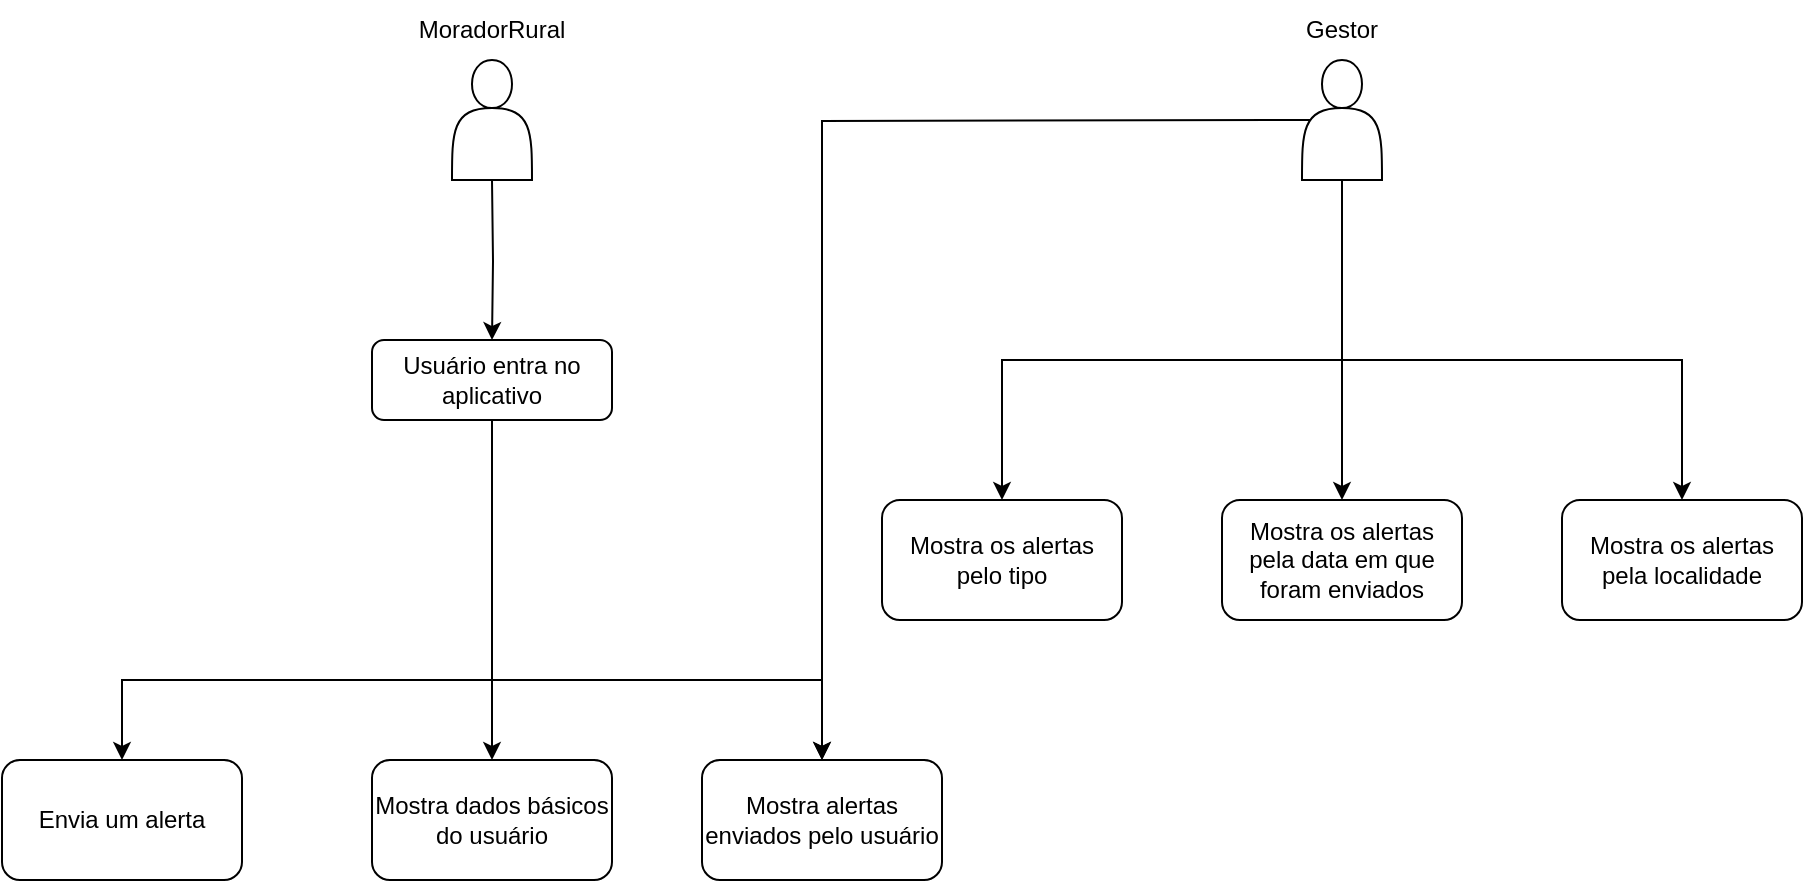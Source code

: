 <mxfile version="20.2.5"><diagram id="C5RBs43oDa-KdzZeNtuy" name="Page-1"><mxGraphModel dx="2889" dy="752" grid="1" gridSize="10" guides="1" tooltips="1" connect="1" arrows="1" fold="1" page="1" pageScale="1" pageWidth="827" pageHeight="1169" math="0" shadow="0"><root><mxCell id="WIyWlLk6GJQsqaUBKTNV-0"/><mxCell id="WIyWlLk6GJQsqaUBKTNV-1" parent="WIyWlLk6GJQsqaUBKTNV-0"/><mxCell id="5s3C-Z0IOpj77SfbL3rv-10" value="" style="edgeStyle=orthogonalEdgeStyle;rounded=0;orthogonalLoop=1;jettySize=auto;html=1;" edge="1" parent="WIyWlLk6GJQsqaUBKTNV-1" source="WIyWlLk6GJQsqaUBKTNV-3" target="5s3C-Z0IOpj77SfbL3rv-9"><mxGeometry relative="1" as="geometry"/></mxCell><mxCell id="WIyWlLk6GJQsqaUBKTNV-3" value="&lt;div&gt;Usuário entra no aplicativo&lt;/div&gt;" style="rounded=1;whiteSpace=wrap;html=1;fontSize=12;glass=0;strokeWidth=1;shadow=0;" parent="WIyWlLk6GJQsqaUBKTNV-1" vertex="1"><mxGeometry x="145" y="250" width="120" height="40" as="geometry"/></mxCell><mxCell id="5s3C-Z0IOpj77SfbL3rv-8" value="" style="edgeStyle=orthogonalEdgeStyle;rounded=0;orthogonalLoop=1;jettySize=auto;html=1;" edge="1" parent="WIyWlLk6GJQsqaUBKTNV-1" target="WIyWlLk6GJQsqaUBKTNV-3"><mxGeometry relative="1" as="geometry"><mxPoint x="205" y="170" as="sourcePoint"/></mxGeometry></mxCell><mxCell id="5s3C-Z0IOpj77SfbL3rv-17" style="edgeStyle=orthogonalEdgeStyle;rounded=0;orthogonalLoop=1;jettySize=auto;html=1;" edge="1" parent="WIyWlLk6GJQsqaUBKTNV-1" target="5s3C-Z0IOpj77SfbL3rv-11"><mxGeometry relative="1" as="geometry"><mxPoint x="615" y="140" as="sourcePoint"/></mxGeometry></mxCell><mxCell id="5s3C-Z0IOpj77SfbL3rv-19" style="edgeStyle=orthogonalEdgeStyle;rounded=0;orthogonalLoop=1;jettySize=auto;html=1;" edge="1" parent="WIyWlLk6GJQsqaUBKTNV-1" target="5s3C-Z0IOpj77SfbL3rv-18"><mxGeometry relative="1" as="geometry"><mxPoint x="630" y="170" as="sourcePoint"/><Array as="points"><mxPoint x="630" y="260"/><mxPoint x="460" y="260"/></Array></mxGeometry></mxCell><mxCell id="5s3C-Z0IOpj77SfbL3rv-9" value="&lt;div&gt;Mostra dados básicos do usuário&lt;/div&gt;" style="whiteSpace=wrap;html=1;rounded=1;glass=0;strokeWidth=1;shadow=0;" vertex="1" parent="WIyWlLk6GJQsqaUBKTNV-1"><mxGeometry x="145" y="460" width="120" height="60" as="geometry"/></mxCell><mxCell id="5s3C-Z0IOpj77SfbL3rv-11" value="&lt;div&gt;Mostra alertas enviados pelo usuário&lt;/div&gt;" style="rounded=1;whiteSpace=wrap;html=1;" vertex="1" parent="WIyWlLk6GJQsqaUBKTNV-1"><mxGeometry x="310" y="460" width="120" height="60" as="geometry"/></mxCell><mxCell id="5s3C-Z0IOpj77SfbL3rv-13" value="Envia um alerta" style="rounded=1;whiteSpace=wrap;html=1;" vertex="1" parent="WIyWlLk6GJQsqaUBKTNV-1"><mxGeometry x="-40" y="460" width="120" height="60" as="geometry"/></mxCell><mxCell id="5s3C-Z0IOpj77SfbL3rv-14" value="" style="endArrow=classic;html=1;rounded=0;entryX=0.5;entryY=0;entryDx=0;entryDy=0;" edge="1" parent="WIyWlLk6GJQsqaUBKTNV-1" target="5s3C-Z0IOpj77SfbL3rv-13"><mxGeometry width="50" height="50" relative="1" as="geometry"><mxPoint x="370" y="420" as="sourcePoint"/><mxPoint x="20" y="420" as="targetPoint"/><Array as="points"><mxPoint x="20" y="420"/></Array></mxGeometry></mxCell><mxCell id="5s3C-Z0IOpj77SfbL3rv-15" value="" style="endArrow=classic;html=1;rounded=0;entryX=0.5;entryY=0;entryDx=0;entryDy=0;" edge="1" parent="WIyWlLk6GJQsqaUBKTNV-1" target="5s3C-Z0IOpj77SfbL3rv-11"><mxGeometry width="50" height="50" relative="1" as="geometry"><mxPoint x="370" y="420" as="sourcePoint"/><mxPoint x="440" y="360" as="targetPoint"/></mxGeometry></mxCell><mxCell id="5s3C-Z0IOpj77SfbL3rv-18" value="&lt;div&gt;Mostra os alertas pelo tipo&lt;br&gt;&lt;/div&gt;" style="rounded=1;whiteSpace=wrap;html=1;" vertex="1" parent="WIyWlLk6GJQsqaUBKTNV-1"><mxGeometry x="400" y="330" width="120" height="60" as="geometry"/></mxCell><mxCell id="5s3C-Z0IOpj77SfbL3rv-20" value="&lt;div&gt;Mostra os alertas pela data em que foram enviados&lt;/div&gt;" style="rounded=1;whiteSpace=wrap;html=1;" vertex="1" parent="WIyWlLk6GJQsqaUBKTNV-1"><mxGeometry x="570" y="330" width="120" height="60" as="geometry"/></mxCell><mxCell id="5s3C-Z0IOpj77SfbL3rv-21" value="&lt;div&gt;Mostra os alertas pela localidade&lt;/div&gt;" style="rounded=1;whiteSpace=wrap;html=1;" vertex="1" parent="WIyWlLk6GJQsqaUBKTNV-1"><mxGeometry x="740" y="330" width="120" height="60" as="geometry"/></mxCell><mxCell id="5s3C-Z0IOpj77SfbL3rv-23" value="" style="endArrow=classic;html=1;rounded=0;" edge="1" parent="WIyWlLk6GJQsqaUBKTNV-1" target="5s3C-Z0IOpj77SfbL3rv-20"><mxGeometry width="50" height="50" relative="1" as="geometry"><mxPoint x="630" y="260" as="sourcePoint"/><mxPoint x="680" y="210" as="targetPoint"/></mxGeometry></mxCell><mxCell id="5s3C-Z0IOpj77SfbL3rv-24" value="" style="endArrow=classic;html=1;rounded=0;entryX=0.5;entryY=0;entryDx=0;entryDy=0;" edge="1" parent="WIyWlLk6GJQsqaUBKTNV-1" target="5s3C-Z0IOpj77SfbL3rv-21"><mxGeometry width="50" height="50" relative="1" as="geometry"><mxPoint x="630" y="260" as="sourcePoint"/><mxPoint x="640" y="340" as="targetPoint"/><Array as="points"><mxPoint x="800" y="260"/></Array></mxGeometry></mxCell><mxCell id="5s3C-Z0IOpj77SfbL3rv-25" value="&lt;div&gt;&lt;br&gt;&lt;/div&gt;&lt;div&gt;&lt;br&gt;&lt;/div&gt;" style="shape=actor;whiteSpace=wrap;html=1;" vertex="1" parent="WIyWlLk6GJQsqaUBKTNV-1"><mxGeometry x="185" y="110" width="40" height="60" as="geometry"/></mxCell><mxCell id="5s3C-Z0IOpj77SfbL3rv-27" value="" style="shape=actor;whiteSpace=wrap;html=1;" vertex="1" parent="WIyWlLk6GJQsqaUBKTNV-1"><mxGeometry x="610" y="110" width="40" height="60" as="geometry"/></mxCell><mxCell id="5s3C-Z0IOpj77SfbL3rv-28" value="MoradorRural" style="text;html=1;strokeColor=none;fillColor=none;align=center;verticalAlign=middle;whiteSpace=wrap;rounded=0;" vertex="1" parent="WIyWlLk6GJQsqaUBKTNV-1"><mxGeometry x="175" y="80" width="60" height="30" as="geometry"/></mxCell><mxCell id="5s3C-Z0IOpj77SfbL3rv-29" value="Gestor" style="text;html=1;strokeColor=none;fillColor=none;align=center;verticalAlign=middle;whiteSpace=wrap;rounded=0;" vertex="1" parent="WIyWlLk6GJQsqaUBKTNV-1"><mxGeometry x="600" y="80" width="60" height="30" as="geometry"/></mxCell></root></mxGraphModel></diagram></mxfile>